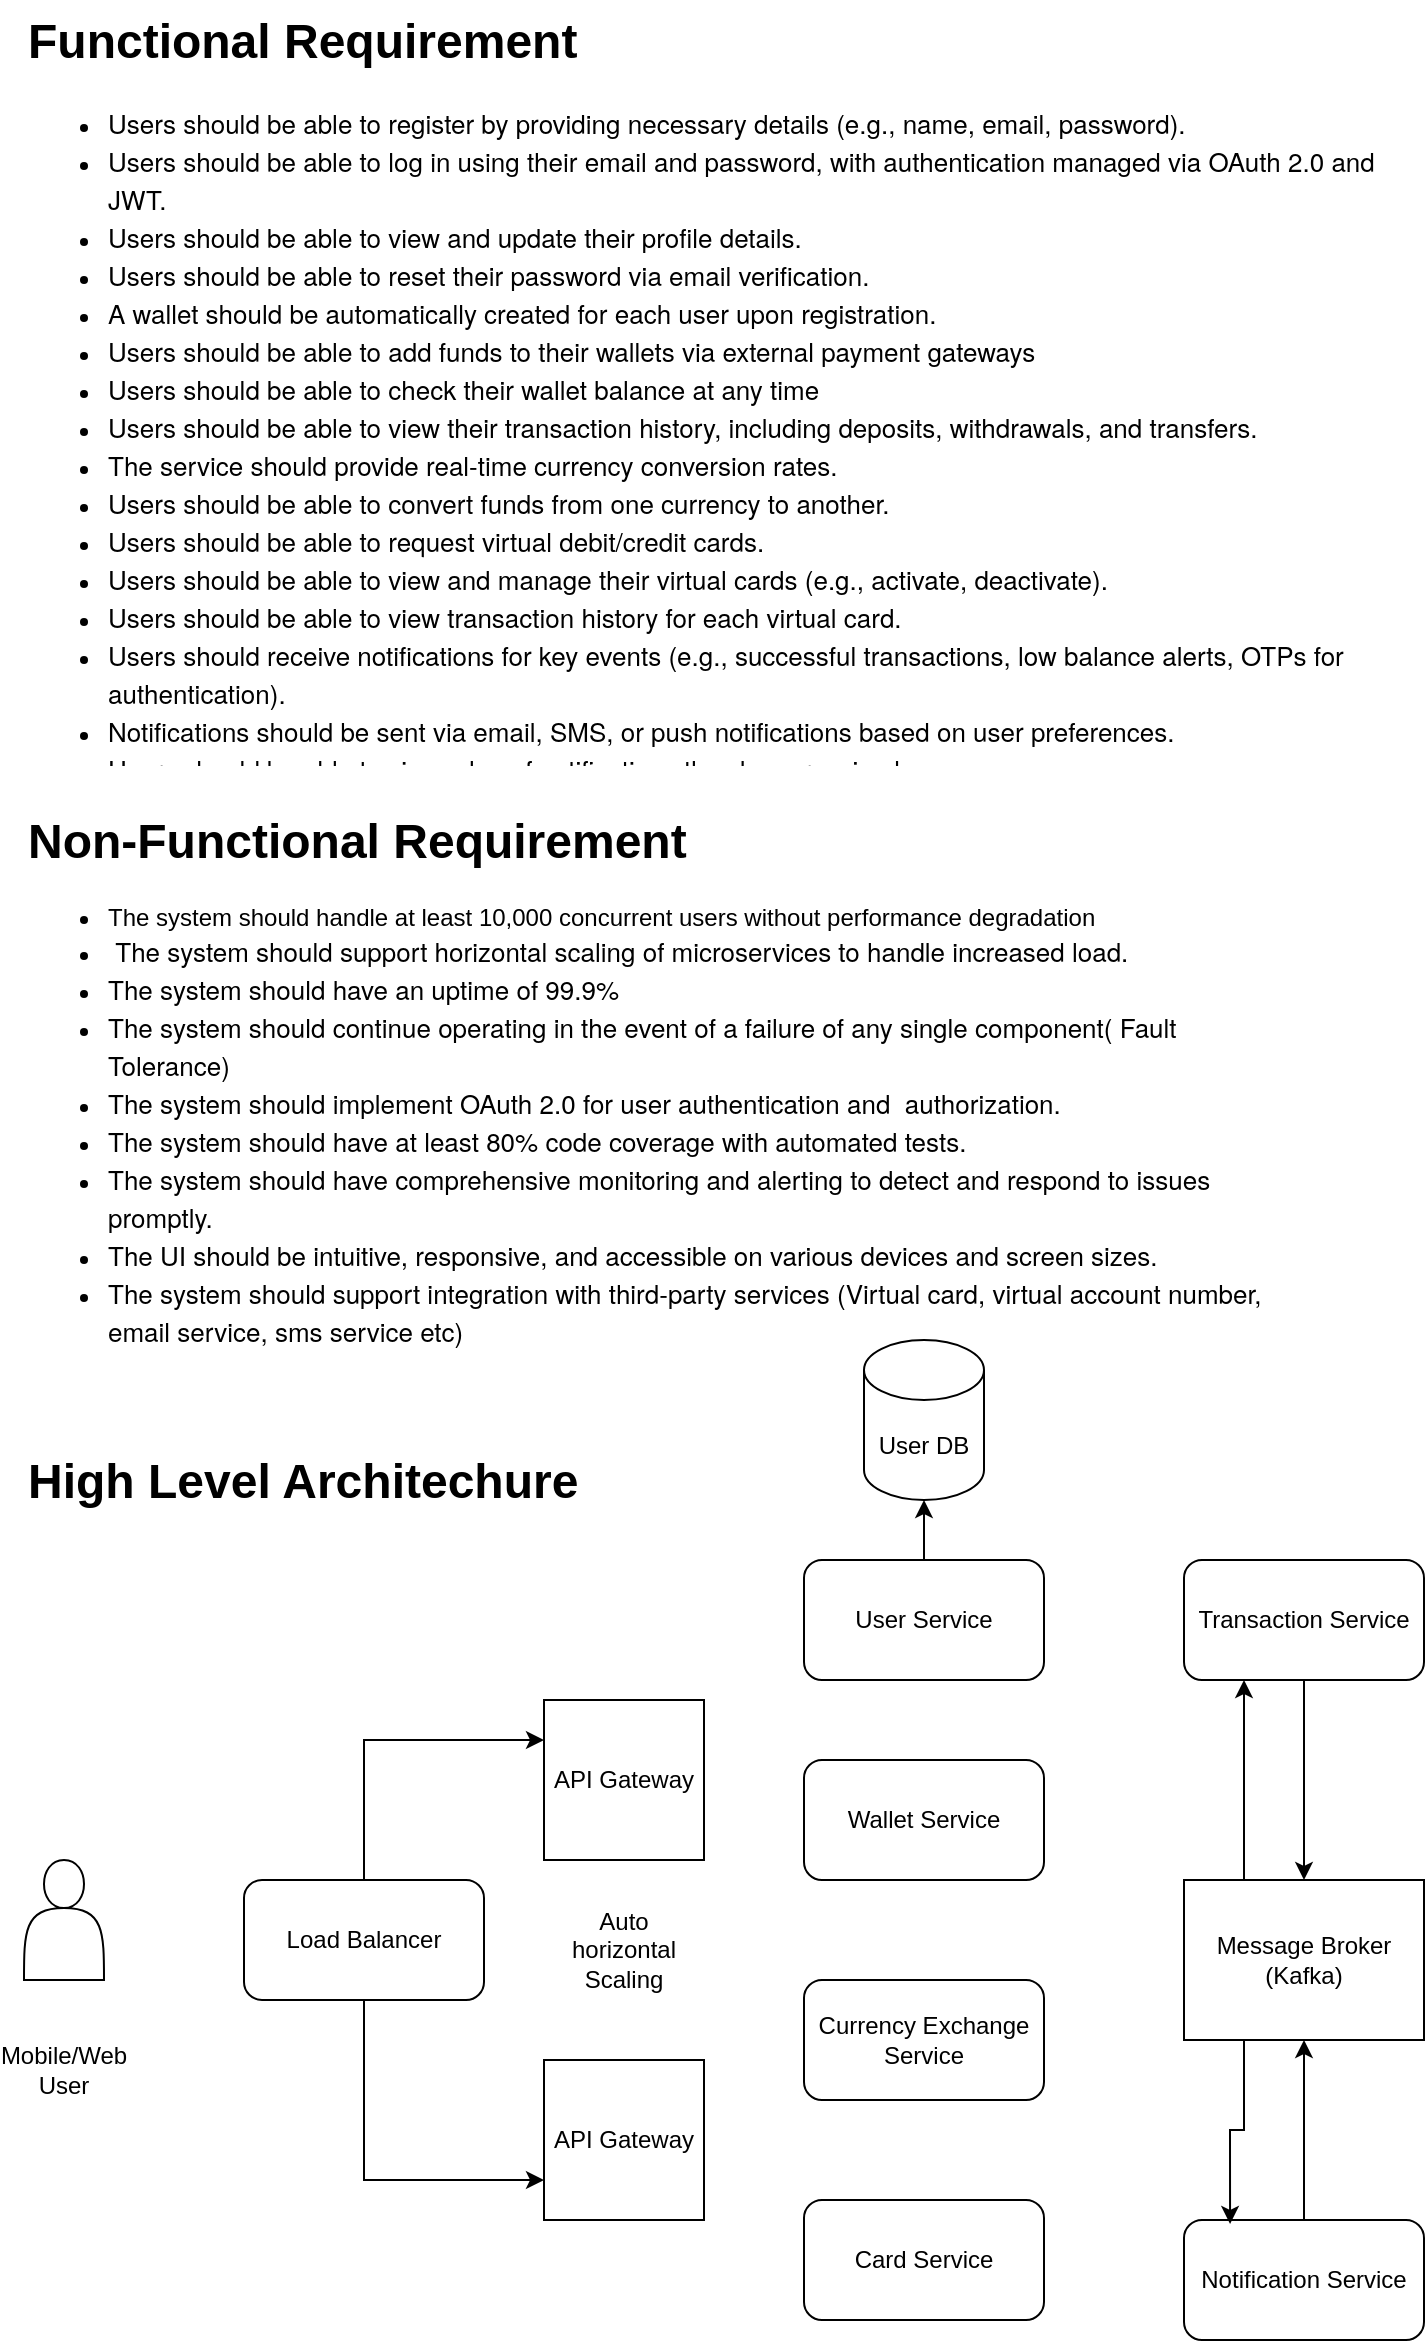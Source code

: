 <mxfile version="24.4.7" type="github">
  <diagram name="Page-1" id="JDTnMqQc5lJgHeCG48_O">
    <mxGraphModel dx="829" dy="533" grid="1" gridSize="10" guides="1" tooltips="1" connect="1" arrows="1" fold="1" page="1" pageScale="1" pageWidth="827" pageHeight="1169" math="0" shadow="0">
      <root>
        <mxCell id="0" />
        <mxCell id="1" parent="0" />
        <mxCell id="uP9OagF9TlpvX6zzdxL0-2" value="&lt;h1 style=&quot;margin-top: 0px;&quot;&gt;Functional Requirement&lt;/h1&gt;&lt;p&gt;&lt;/p&gt;&lt;ul&gt;&lt;li&gt;&lt;p style=&quot;margin: 0px; font-variant-numeric: normal; font-variant-east-asian: normal; font-variant-alternates: normal; font-kerning: auto; font-optical-sizing: auto; font-feature-settings: normal; font-variation-settings: normal; font-variant-position: normal; font-stretch: normal; font-size: 13px; line-height: normal; font-family: &amp;quot;Helvetica Neue&amp;quot;;&quot; class=&quot;p1&quot;&gt;Users should be able to register by providing necessary details (e.g., name, email, password).&lt;/p&gt;&lt;/li&gt;&lt;li&gt;&lt;p style=&quot;margin: 0px; font-variant-numeric: normal; font-variant-east-asian: normal; font-variant-alternates: normal; font-kerning: auto; font-optical-sizing: auto; font-feature-settings: normal; font-variation-settings: normal; font-variant-position: normal; font-stretch: normal; font-size: 13px; line-height: normal; font-family: &amp;quot;Helvetica Neue&amp;quot;;&quot; class=&quot;p1&quot;&gt;Users should be able to log in using their email and password, with authentication managed via OAuth 2.0 and JWT.&lt;/p&gt;&lt;/li&gt;&lt;li&gt;&lt;p style=&quot;margin: 0px; font-variant-numeric: normal; font-variant-east-asian: normal; font-variant-alternates: normal; font-kerning: auto; font-optical-sizing: auto; font-feature-settings: normal; font-variation-settings: normal; font-variant-position: normal; font-stretch: normal; font-size: 13px; line-height: normal; font-family: &amp;quot;Helvetica Neue&amp;quot;;&quot; class=&quot;p1&quot;&gt;Users should be able to view and update their profile details.&lt;/p&gt;&lt;/li&gt;&lt;li&gt;&lt;p style=&quot;margin: 0px; font-variant-numeric: normal; font-variant-east-asian: normal; font-variant-alternates: normal; font-kerning: auto; font-optical-sizing: auto; font-feature-settings: normal; font-variation-settings: normal; font-variant-position: normal; font-stretch: normal; font-size: 13px; line-height: normal; font-family: &amp;quot;Helvetica Neue&amp;quot;;&quot; class=&quot;p1&quot;&gt;Users should be able to reset their password via email verification.&lt;/p&gt;&lt;/li&gt;&lt;li&gt;&lt;p style=&quot;margin: 0px; font-variant-numeric: normal; font-variant-east-asian: normal; font-variant-alternates: normal; font-kerning: auto; font-optical-sizing: auto; font-feature-settings: normal; font-variation-settings: normal; font-variant-position: normal; font-stretch: normal; font-size: 13px; line-height: normal; font-family: &amp;quot;Helvetica Neue&amp;quot;;&quot; class=&quot;p1&quot;&gt;A wallet should be automatically created for each user upon registration.&lt;/p&gt;&lt;/li&gt;&lt;li&gt;&lt;p style=&quot;margin: 0px; font-variant-numeric: normal; font-variant-east-asian: normal; font-variant-alternates: normal; font-kerning: auto; font-optical-sizing: auto; font-feature-settings: normal; font-variation-settings: normal; font-variant-position: normal; font-stretch: normal; font-size: 13px; line-height: normal; font-family: &amp;quot;Helvetica Neue&amp;quot;;&quot; class=&quot;p1&quot;&gt;Users should be able to add funds to their wallets via external payment gateways&lt;/p&gt;&lt;/li&gt;&lt;li&gt;&lt;p style=&quot;margin: 0px; font-variant-numeric: normal; font-variant-east-asian: normal; font-variant-alternates: normal; font-kerning: auto; font-optical-sizing: auto; font-feature-settings: normal; font-variation-settings: normal; font-variant-position: normal; font-stretch: normal; font-size: 13px; line-height: normal; font-family: &amp;quot;Helvetica Neue&amp;quot;;&quot; class=&quot;p1&quot;&gt;Users should be able to check their wallet balance at any time&lt;/p&gt;&lt;/li&gt;&lt;li&gt;&lt;p style=&quot;margin: 0px; font-variant-numeric: normal; font-variant-east-asian: normal; font-variant-alternates: normal; font-kerning: auto; font-optical-sizing: auto; font-feature-settings: normal; font-variation-settings: normal; font-variant-position: normal; font-stretch: normal; font-size: 13px; line-height: normal; font-family: &amp;quot;Helvetica Neue&amp;quot;;&quot; class=&quot;p1&quot;&gt;Users should be able to view their transaction history, including deposits, withdrawals, and transfers.&lt;/p&gt;&lt;/li&gt;&lt;li&gt;&lt;p style=&quot;margin: 0px; font-variant-numeric: normal; font-variant-east-asian: normal; font-variant-alternates: normal; font-kerning: auto; font-optical-sizing: auto; font-feature-settings: normal; font-variation-settings: normal; font-variant-position: normal; font-stretch: normal; font-size: 13px; line-height: normal; font-family: &amp;quot;Helvetica Neue&amp;quot;;&quot; class=&quot;p1&quot;&gt;The service should provide real-time currency conversion rates.&lt;/p&gt;&lt;/li&gt;&lt;li&gt;&lt;p style=&quot;margin: 0px; font-variant-numeric: normal; font-variant-east-asian: normal; font-variant-alternates: normal; font-kerning: auto; font-optical-sizing: auto; font-feature-settings: normal; font-variation-settings: normal; font-variant-position: normal; font-stretch: normal; font-size: 13px; line-height: normal; font-family: &amp;quot;Helvetica Neue&amp;quot;;&quot; class=&quot;p1&quot;&gt;Users should be able to convert funds from one currency to another.&lt;/p&gt;&lt;/li&gt;&lt;li&gt;&lt;p style=&quot;margin: 0px; font-variant-numeric: normal; font-variant-east-asian: normal; font-variant-alternates: normal; font-kerning: auto; font-optical-sizing: auto; font-feature-settings: normal; font-variation-settings: normal; font-variant-position: normal; font-stretch: normal; font-size: 13px; line-height: normal; font-family: &amp;quot;Helvetica Neue&amp;quot;;&quot; class=&quot;p1&quot;&gt;Users should be able to request virtual debit/credit cards.&lt;/p&gt;&lt;/li&gt;&lt;li&gt;&lt;p style=&quot;margin: 0px; font-variant-numeric: normal; font-variant-east-asian: normal; font-variant-alternates: normal; font-kerning: auto; font-optical-sizing: auto; font-feature-settings: normal; font-variation-settings: normal; font-variant-position: normal; font-stretch: normal; font-size: 13px; line-height: normal; font-family: &amp;quot;Helvetica Neue&amp;quot;;&quot; class=&quot;p1&quot;&gt;Users should be able to view and manage their virtual cards (e.g., activate, deactivate).&lt;/p&gt;&lt;/li&gt;&lt;li&gt;&lt;p style=&quot;margin: 0px; font-variant-numeric: normal; font-variant-east-asian: normal; font-variant-alternates: normal; font-kerning: auto; font-optical-sizing: auto; font-feature-settings: normal; font-variation-settings: normal; font-variant-position: normal; font-stretch: normal; font-size: 13px; line-height: normal; font-family: &amp;quot;Helvetica Neue&amp;quot;;&quot; class=&quot;p1&quot;&gt;Users should be able to view transaction history for each virtual card.&lt;/p&gt;&lt;/li&gt;&lt;li&gt;&lt;p style=&quot;margin: 0px; font-variant-numeric: normal; font-variant-east-asian: normal; font-variant-alternates: normal; font-kerning: auto; font-optical-sizing: auto; font-feature-settings: normal; font-variation-settings: normal; font-variant-position: normal; font-stretch: normal; font-size: 13px; line-height: normal; font-family: &amp;quot;Helvetica Neue&amp;quot;;&quot; class=&quot;p1&quot;&gt;Users should receive notifications for key events (e.g., successful transactions, low balance alerts, OTPs for authentication).&lt;/p&gt;&lt;/li&gt;&lt;li&gt;&lt;p style=&quot;margin: 0px; font-variant-numeric: normal; font-variant-east-asian: normal; font-variant-alternates: normal; font-kerning: auto; font-optical-sizing: auto; font-feature-settings: normal; font-variation-settings: normal; font-variant-position: normal; font-stretch: normal; font-size: 13px; line-height: normal; font-family: &amp;quot;Helvetica Neue&amp;quot;;&quot; class=&quot;p1&quot;&gt;Notifications should be sent via email, SMS, or push notifications based on user preferences.&lt;/p&gt;&lt;/li&gt;&lt;li&gt;&lt;p style=&quot;margin: 0px; font-variant-numeric: normal; font-variant-east-asian: normal; font-variant-alternates: normal; font-kerning: auto; font-optical-sizing: auto; font-feature-settings: normal; font-variation-settings: normal; font-variant-position: normal; font-stretch: normal; font-size: 13px; line-height: normal; font-family: &amp;quot;Helvetica Neue&amp;quot;;&quot; class=&quot;p1&quot;&gt;Users should be able to view a log of notifications they have received.&lt;/p&gt;&lt;/li&gt;&lt;li&gt;&lt;p style=&quot;margin: 0px; font-variant-numeric: normal; font-variant-east-asian: normal; font-variant-alternates: normal; font-kerning: auto; font-optical-sizing: auto; font-feature-settings: normal; font-variation-settings: normal; font-variant-position: normal; font-stretch: normal; font-size: 13px; line-height: normal; font-family: &amp;quot;Helvetica Neue&amp;quot;;&quot; class=&quot;p1&quot;&gt;&lt;br&gt;&lt;/p&gt;&lt;/li&gt;&lt;/ul&gt;&lt;p&gt;&lt;/p&gt;" style="text;html=1;whiteSpace=wrap;overflow=hidden;rounded=0;" vertex="1" parent="1">
          <mxGeometry x="40" y="40" width="690" height="380" as="geometry" />
        </mxCell>
        <mxCell id="uP9OagF9TlpvX6zzdxL0-6" value="&lt;h1 style=&quot;margin-top: 0px;&quot;&gt;Non-Functional Requirement&lt;/h1&gt;&lt;div&gt;&lt;ul&gt;&lt;li&gt;The system should handle at least 10,000 concurrent users without performance degradation&lt;/li&gt;&lt;li&gt;&lt;p style=&quot;margin: 0px; font-variant-numeric: normal; font-variant-east-asian: normal; font-variant-alternates: normal; font-kerning: auto; font-optical-sizing: auto; font-feature-settings: normal; font-variation-settings: normal; font-variant-position: normal; font-stretch: normal; font-size: 13px; line-height: normal; font-family: &amp;quot;Helvetica Neue&amp;quot;;&quot; class=&quot;p1&quot;&gt;&lt;span class=&quot;Apple-converted-space&quot;&gt;&amp;nbsp;&lt;/span&gt;The system should support horizontal scaling of microservices to handle increased load.&lt;/p&gt;&lt;/li&gt;&lt;li&gt;&lt;p style=&quot;margin: 0px; font-variant-numeric: normal; font-variant-east-asian: normal; font-variant-alternates: normal; font-kerning: auto; font-optical-sizing: auto; font-feature-settings: normal; font-variation-settings: normal; font-variant-position: normal; font-stretch: normal; font-size: 13px; line-height: normal; font-family: &amp;quot;Helvetica Neue&amp;quot;;&quot; class=&quot;p1&quot;&gt;The system should have an uptime of 99.9%&lt;/p&gt;&lt;/li&gt;&lt;li&gt;&lt;p style=&quot;margin: 0px; font-variant-numeric: normal; font-variant-east-asian: normal; font-variant-alternates: normal; font-kerning: auto; font-optical-sizing: auto; font-feature-settings: normal; font-variation-settings: normal; font-variant-position: normal; font-stretch: normal; font-size: 13px; line-height: normal; font-family: &amp;quot;Helvetica Neue&amp;quot;;&quot; class=&quot;p1&quot;&gt;The system should continue operating in the event of a failure of any single component( Fault Tolerance)&lt;/p&gt;&lt;/li&gt;&lt;li&gt;&lt;p style=&quot;margin: 0px; font-variant-numeric: normal; font-variant-east-asian: normal; font-variant-alternates: normal; font-kerning: auto; font-optical-sizing: auto; font-feature-settings: normal; font-variation-settings: normal; font-variant-position: normal; font-stretch: normal; font-size: 13px; line-height: normal; font-family: &amp;quot;Helvetica Neue&amp;quot;;&quot; class=&quot;p1&quot;&gt;The system should implement OAuth 2.0 for user authentication and&lt;span class=&quot;Apple-converted-space&quot;&gt;&amp;nbsp; &lt;/span&gt;authorization.&lt;/p&gt;&lt;/li&gt;&lt;li&gt;&lt;p style=&quot;margin: 0px; font-variant-numeric: normal; font-variant-east-asian: normal; font-variant-alternates: normal; font-kerning: auto; font-optical-sizing: auto; font-feature-settings: normal; font-variation-settings: normal; font-variant-position: normal; font-stretch: normal; font-size: 13px; line-height: normal; font-family: &amp;quot;Helvetica Neue&amp;quot;;&quot; class=&quot;p1&quot;&gt;T&lt;span style=&quot;background-color: initial;&quot;&gt;he system should have at least 80% code coverage with automated tests.&lt;/span&gt;&lt;/p&gt;&lt;/li&gt;&lt;li&gt;&lt;p style=&quot;margin: 0px; font-variant-numeric: normal; font-variant-east-asian: normal; font-variant-alternates: normal; font-kerning: auto; font-optical-sizing: auto; font-feature-settings: normal; font-variation-settings: normal; font-variant-position: normal; font-stretch: normal; font-size: 13px; line-height: normal; font-family: &amp;quot;Helvetica Neue&amp;quot;;&quot; class=&quot;p1&quot;&gt;&lt;span style=&quot;background-color: initial;&quot;&gt;&lt;/span&gt;&lt;/p&gt;&lt;p style=&quot;margin: 0px; font-variant-numeric: normal; font-variant-east-asian: normal; font-variant-alternates: normal; font-kerning: auto; font-optical-sizing: auto; font-feature-settings: normal; font-variation-settings: normal; font-variant-position: normal; font-stretch: normal; font-size: 13px; line-height: normal; font-family: &amp;quot;Helvetica Neue&amp;quot;;&quot; class=&quot;p1&quot;&gt;The system should have comprehensive monitoring and alerting to detect and respond to issues promptly.&lt;/p&gt;&lt;/li&gt;&lt;li&gt;&lt;p style=&quot;margin: 0px; font-variant-numeric: normal; font-variant-east-asian: normal; font-variant-alternates: normal; font-kerning: auto; font-optical-sizing: auto; font-feature-settings: normal; font-variation-settings: normal; font-variant-position: normal; font-stretch: normal; font-size: 13px; line-height: normal; font-family: &amp;quot;Helvetica Neue&amp;quot;;&quot; class=&quot;p1&quot;&gt;The UI should be intuitive, responsive, and accessible on various devices and screen sizes.&lt;/p&gt;&lt;/li&gt;&lt;li&gt;&lt;p style=&quot;margin: 0px; font-variant-numeric: normal; font-variant-east-asian: normal; font-variant-alternates: normal; font-kerning: auto; font-optical-sizing: auto; font-feature-settings: normal; font-variation-settings: normal; font-variant-position: normal; font-stretch: normal; font-size: 13px; line-height: normal; font-family: &amp;quot;Helvetica Neue&amp;quot;;&quot; class=&quot;p1&quot;&gt;The system should support integration with third-party services (Virtual card, virtual account number, email service, sms service etc)&lt;/p&gt;&lt;/li&gt;&lt;/ul&gt;&lt;/div&gt;&lt;p&gt;&lt;/p&gt;" style="text;html=1;whiteSpace=wrap;overflow=hidden;rounded=0;" vertex="1" parent="1">
          <mxGeometry x="40" y="440" width="640" height="290" as="geometry" />
        </mxCell>
        <mxCell id="uP9OagF9TlpvX6zzdxL0-7" value="&lt;h1 style=&quot;margin-top: 0px;&quot;&gt;High Level Architechure&lt;/h1&gt;" style="text;html=1;whiteSpace=wrap;overflow=hidden;rounded=0;" vertex="1" parent="1">
          <mxGeometry x="40" y="760" width="470" height="40" as="geometry" />
        </mxCell>
        <mxCell id="uP9OagF9TlpvX6zzdxL0-8" value="" style="shape=actor;whiteSpace=wrap;html=1;" vertex="1" parent="1">
          <mxGeometry x="40" y="970" width="40" height="60" as="geometry" />
        </mxCell>
        <mxCell id="uP9OagF9TlpvX6zzdxL0-9" value="Mobile/Web User" style="text;html=1;align=center;verticalAlign=middle;whiteSpace=wrap;rounded=0;" vertex="1" parent="1">
          <mxGeometry x="30" y="1060" width="60" height="30" as="geometry" />
        </mxCell>
        <mxCell id="uP9OagF9TlpvX6zzdxL0-13" style="edgeStyle=orthogonalEdgeStyle;rounded=0;orthogonalLoop=1;jettySize=auto;html=1;exitX=0.5;exitY=0;exitDx=0;exitDy=0;entryX=0;entryY=0.25;entryDx=0;entryDy=0;" edge="1" parent="1" source="uP9OagF9TlpvX6zzdxL0-10" target="uP9OagF9TlpvX6zzdxL0-11">
          <mxGeometry relative="1" as="geometry" />
        </mxCell>
        <mxCell id="uP9OagF9TlpvX6zzdxL0-15" style="edgeStyle=orthogonalEdgeStyle;rounded=0;orthogonalLoop=1;jettySize=auto;html=1;exitX=0.5;exitY=1;exitDx=0;exitDy=0;entryX=0;entryY=0.75;entryDx=0;entryDy=0;" edge="1" parent="1" source="uP9OagF9TlpvX6zzdxL0-10" target="uP9OagF9TlpvX6zzdxL0-12">
          <mxGeometry relative="1" as="geometry" />
        </mxCell>
        <mxCell id="uP9OagF9TlpvX6zzdxL0-10" value="Load Balancer" style="rounded=1;whiteSpace=wrap;html=1;" vertex="1" parent="1">
          <mxGeometry x="150" y="980" width="120" height="60" as="geometry" />
        </mxCell>
        <mxCell id="uP9OagF9TlpvX6zzdxL0-11" value="API Gateway" style="whiteSpace=wrap;html=1;aspect=fixed;" vertex="1" parent="1">
          <mxGeometry x="300" y="890" width="80" height="80" as="geometry" />
        </mxCell>
        <mxCell id="uP9OagF9TlpvX6zzdxL0-12" value="API Gateway" style="whiteSpace=wrap;html=1;aspect=fixed;" vertex="1" parent="1">
          <mxGeometry x="300" y="1070" width="80" height="80" as="geometry" />
        </mxCell>
        <mxCell id="uP9OagF9TlpvX6zzdxL0-16" value="User Service" style="rounded=1;whiteSpace=wrap;html=1;" vertex="1" parent="1">
          <mxGeometry x="430" y="820" width="120" height="60" as="geometry" />
        </mxCell>
        <mxCell id="uP9OagF9TlpvX6zzdxL0-17" value="Wallet Service" style="rounded=1;whiteSpace=wrap;html=1;" vertex="1" parent="1">
          <mxGeometry x="430" y="920" width="120" height="60" as="geometry" />
        </mxCell>
        <mxCell id="uP9OagF9TlpvX6zzdxL0-18" value="Currency Exchange Service" style="rounded=1;whiteSpace=wrap;html=1;" vertex="1" parent="1">
          <mxGeometry x="430" y="1030" width="120" height="60" as="geometry" />
        </mxCell>
        <mxCell id="uP9OagF9TlpvX6zzdxL0-19" value="Card Service" style="rounded=1;whiteSpace=wrap;html=1;" vertex="1" parent="1">
          <mxGeometry x="430" y="1140" width="120" height="60" as="geometry" />
        </mxCell>
        <mxCell id="uP9OagF9TlpvX6zzdxL0-22" style="edgeStyle=orthogonalEdgeStyle;rounded=0;orthogonalLoop=1;jettySize=auto;html=1;" edge="1" parent="1" source="uP9OagF9TlpvX6zzdxL0-20" target="uP9OagF9TlpvX6zzdxL0-21">
          <mxGeometry relative="1" as="geometry" />
        </mxCell>
        <mxCell id="uP9OagF9TlpvX6zzdxL0-20" value="Notification Service" style="rounded=1;whiteSpace=wrap;html=1;" vertex="1" parent="1">
          <mxGeometry x="620" y="1150" width="120" height="60" as="geometry" />
        </mxCell>
        <mxCell id="uP9OagF9TlpvX6zzdxL0-27" style="edgeStyle=orthogonalEdgeStyle;rounded=0;orthogonalLoop=1;jettySize=auto;html=1;exitX=0.25;exitY=0;exitDx=0;exitDy=0;entryX=0.25;entryY=1;entryDx=0;entryDy=0;" edge="1" parent="1" source="uP9OagF9TlpvX6zzdxL0-21" target="uP9OagF9TlpvX6zzdxL0-24">
          <mxGeometry relative="1" as="geometry" />
        </mxCell>
        <mxCell id="uP9OagF9TlpvX6zzdxL0-21" value="Message Broker (Kafka)" style="rounded=0;whiteSpace=wrap;html=1;" vertex="1" parent="1">
          <mxGeometry x="620" y="980" width="120" height="80" as="geometry" />
        </mxCell>
        <mxCell id="uP9OagF9TlpvX6zzdxL0-25" style="edgeStyle=orthogonalEdgeStyle;rounded=0;orthogonalLoop=1;jettySize=auto;html=1;exitX=0.5;exitY=1;exitDx=0;exitDy=0;" edge="1" parent="1" source="uP9OagF9TlpvX6zzdxL0-24" target="uP9OagF9TlpvX6zzdxL0-21">
          <mxGeometry relative="1" as="geometry" />
        </mxCell>
        <mxCell id="uP9OagF9TlpvX6zzdxL0-24" value="Transaction Service" style="rounded=1;whiteSpace=wrap;html=1;" vertex="1" parent="1">
          <mxGeometry x="620" y="820" width="120" height="60" as="geometry" />
        </mxCell>
        <mxCell id="uP9OagF9TlpvX6zzdxL0-26" value="Auto horizontal Scaling" style="text;html=1;align=center;verticalAlign=middle;whiteSpace=wrap;rounded=0;" vertex="1" parent="1">
          <mxGeometry x="310" y="1000" width="60" height="30" as="geometry" />
        </mxCell>
        <mxCell id="uP9OagF9TlpvX6zzdxL0-28" style="edgeStyle=orthogonalEdgeStyle;rounded=0;orthogonalLoop=1;jettySize=auto;html=1;exitX=0.25;exitY=1;exitDx=0;exitDy=0;entryX=0.192;entryY=0.033;entryDx=0;entryDy=0;entryPerimeter=0;" edge="1" parent="1" source="uP9OagF9TlpvX6zzdxL0-21" target="uP9OagF9TlpvX6zzdxL0-20">
          <mxGeometry relative="1" as="geometry" />
        </mxCell>
        <mxCell id="uP9OagF9TlpvX6zzdxL0-29" value="User DB" style="shape=cylinder3;whiteSpace=wrap;html=1;boundedLbl=1;backgroundOutline=1;size=15;" vertex="1" parent="1">
          <mxGeometry x="460" y="710" width="60" height="80" as="geometry" />
        </mxCell>
        <mxCell id="uP9OagF9TlpvX6zzdxL0-30" style="edgeStyle=orthogonalEdgeStyle;rounded=0;orthogonalLoop=1;jettySize=auto;html=1;exitX=0.5;exitY=0;exitDx=0;exitDy=0;entryX=0.5;entryY=1;entryDx=0;entryDy=0;entryPerimeter=0;" edge="1" parent="1" source="uP9OagF9TlpvX6zzdxL0-16" target="uP9OagF9TlpvX6zzdxL0-29">
          <mxGeometry relative="1" as="geometry" />
        </mxCell>
      </root>
    </mxGraphModel>
  </diagram>
</mxfile>
